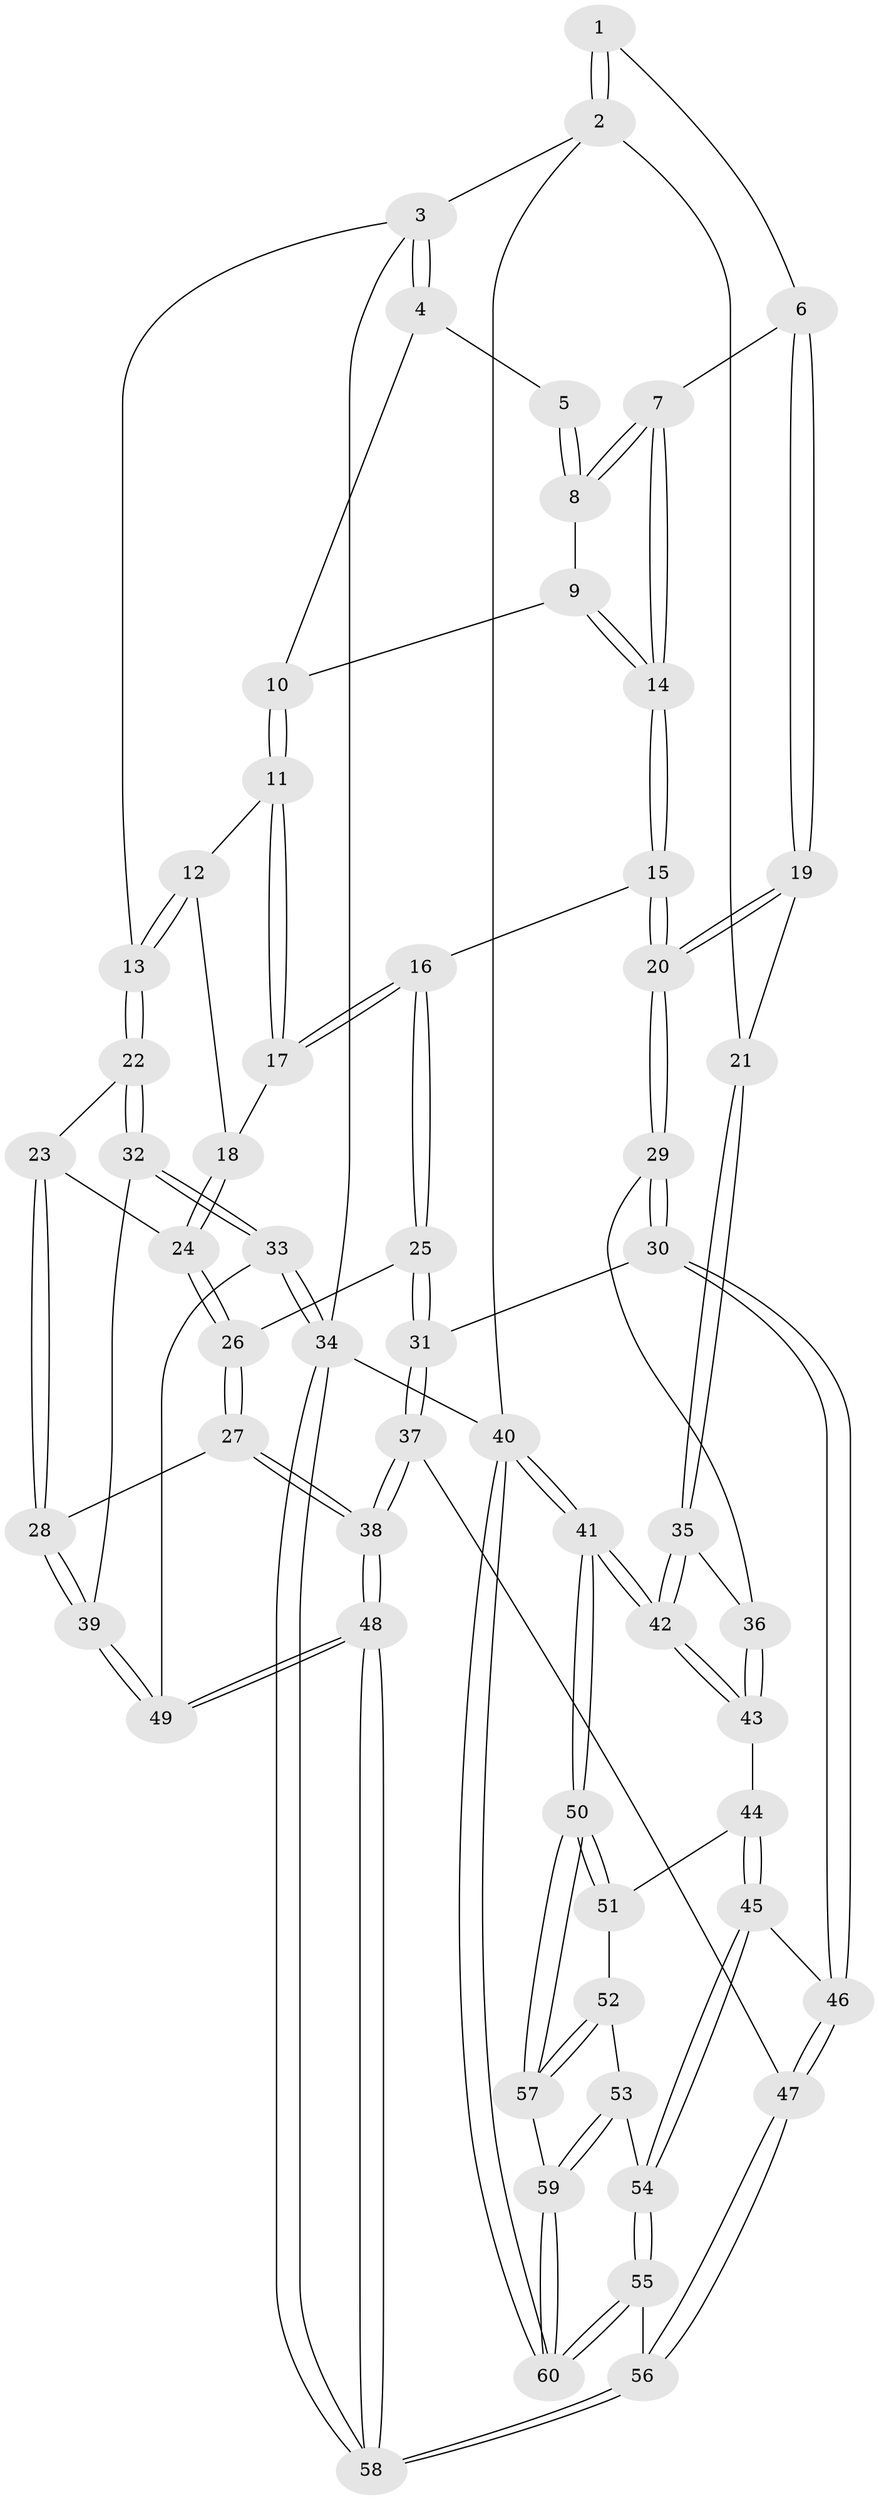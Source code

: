 // Generated by graph-tools (version 1.1) at 2025/03/03/09/25 03:03:17]
// undirected, 60 vertices, 147 edges
graph export_dot {
graph [start="1"]
  node [color=gray90,style=filled];
  1 [pos="+0.729147454809956+0"];
  2 [pos="+1+0"];
  3 [pos="+0+0"];
  4 [pos="+0.2318179446751762+0"];
  5 [pos="+0.624784893739362+0"];
  6 [pos="+0.7075072272414094+0.18065817044491714"];
  7 [pos="+0.6873578649342147+0.18657227810211163"];
  8 [pos="+0.5028909541849907+0.11129762183507937"];
  9 [pos="+0.4470057059142876+0.14256921612350165"];
  10 [pos="+0.3570708005030227+0.1094120122753788"];
  11 [pos="+0.3123435765626793+0.1871038894858752"];
  12 [pos="+0.17822151548560183+0.21356243579218315"];
  13 [pos="+0+0"];
  14 [pos="+0.5114364159037321+0.3082360976777046"];
  15 [pos="+0.48165219842426843+0.39151574726013266"];
  16 [pos="+0.42266090069676+0.4160028608429198"];
  17 [pos="+0.32704052773974107+0.2548496625773288"];
  18 [pos="+0.17693112163709895+0.33022657514617676"];
  19 [pos="+0.7584598148986231+0.22880162186107514"];
  20 [pos="+0.7370701093730417+0.5116132587478006"];
  21 [pos="+1+0.20853276859022757"];
  22 [pos="+0+0.335761419260967"];
  23 [pos="+0.07546889917013025+0.42860723126280004"];
  24 [pos="+0.1592935858315732+0.4008424281435957"];
  25 [pos="+0.3775683717679955+0.4618122828730993"];
  26 [pos="+0.36189181221608085+0.46915121474300486"];
  27 [pos="+0.27910673354279625+0.6766693120479964"];
  28 [pos="+0.11767326860298967+0.6832992360297746"];
  29 [pos="+0.7441631291675016+0.5218305035548357"];
  30 [pos="+0.6987987394558168+0.6170984924709109"];
  31 [pos="+0.4982547244907389+0.6220078351858822"];
  32 [pos="+0+0.7527369864040601"];
  33 [pos="+0+0.7864375074795518"];
  34 [pos="+0+1"];
  35 [pos="+1+0.44533182950795325"];
  36 [pos="+0.7643877696755312+0.5223574820280693"];
  37 [pos="+0.4337415810925008+0.7906856022996512"];
  38 [pos="+0.371953125443538+0.7963134612778294"];
  39 [pos="+0.07761284295679423+0.7180440652170966"];
  40 [pos="+1+1"];
  41 [pos="+1+0.8711238313903823"];
  42 [pos="+1+0.6220807853203539"];
  43 [pos="+0.9180293777978725+0.7398895584296784"];
  44 [pos="+0.8815486476550513+0.7907309822860953"];
  45 [pos="+0.7105296155413717+0.7615609185975705"];
  46 [pos="+0.6871874071892828+0.7362289995063921"];
  47 [pos="+0.5291043700886122+0.8196300087783249"];
  48 [pos="+0.22994815717233139+1"];
  49 [pos="+0.1565429340459078+0.9518506284273794"];
  50 [pos="+1+0.8724205062744053"];
  51 [pos="+0.8847903779552024+0.7993808622312402"];
  52 [pos="+0.89744644162227+0.8709012610193676"];
  53 [pos="+0.8768013214970841+0.908432156013814"];
  54 [pos="+0.7272876456593724+0.8389755166929385"];
  55 [pos="+0.7062020690139804+1"];
  56 [pos="+0.6242862570815075+1"];
  57 [pos="+1+0.891069013482032"];
  58 [pos="+0.2233385111378978+1"];
  59 [pos="+0.8600732739220979+1"];
  60 [pos="+0.7673928694734169+1"];
  1 -- 2;
  1 -- 2;
  1 -- 6;
  2 -- 3;
  2 -- 21;
  2 -- 40;
  3 -- 4;
  3 -- 4;
  3 -- 13;
  3 -- 34;
  4 -- 5;
  4 -- 10;
  5 -- 8;
  5 -- 8;
  6 -- 7;
  6 -- 19;
  6 -- 19;
  7 -- 8;
  7 -- 8;
  7 -- 14;
  7 -- 14;
  8 -- 9;
  9 -- 10;
  9 -- 14;
  9 -- 14;
  10 -- 11;
  10 -- 11;
  11 -- 12;
  11 -- 17;
  11 -- 17;
  12 -- 13;
  12 -- 13;
  12 -- 18;
  13 -- 22;
  13 -- 22;
  14 -- 15;
  14 -- 15;
  15 -- 16;
  15 -- 20;
  15 -- 20;
  16 -- 17;
  16 -- 17;
  16 -- 25;
  16 -- 25;
  17 -- 18;
  18 -- 24;
  18 -- 24;
  19 -- 20;
  19 -- 20;
  19 -- 21;
  20 -- 29;
  20 -- 29;
  21 -- 35;
  21 -- 35;
  22 -- 23;
  22 -- 32;
  22 -- 32;
  23 -- 24;
  23 -- 28;
  23 -- 28;
  24 -- 26;
  24 -- 26;
  25 -- 26;
  25 -- 31;
  25 -- 31;
  26 -- 27;
  26 -- 27;
  27 -- 28;
  27 -- 38;
  27 -- 38;
  28 -- 39;
  28 -- 39;
  29 -- 30;
  29 -- 30;
  29 -- 36;
  30 -- 31;
  30 -- 46;
  30 -- 46;
  31 -- 37;
  31 -- 37;
  32 -- 33;
  32 -- 33;
  32 -- 39;
  33 -- 34;
  33 -- 34;
  33 -- 49;
  34 -- 58;
  34 -- 58;
  34 -- 40;
  35 -- 36;
  35 -- 42;
  35 -- 42;
  36 -- 43;
  36 -- 43;
  37 -- 38;
  37 -- 38;
  37 -- 47;
  38 -- 48;
  38 -- 48;
  39 -- 49;
  39 -- 49;
  40 -- 41;
  40 -- 41;
  40 -- 60;
  40 -- 60;
  41 -- 42;
  41 -- 42;
  41 -- 50;
  41 -- 50;
  42 -- 43;
  42 -- 43;
  43 -- 44;
  44 -- 45;
  44 -- 45;
  44 -- 51;
  45 -- 46;
  45 -- 54;
  45 -- 54;
  46 -- 47;
  46 -- 47;
  47 -- 56;
  47 -- 56;
  48 -- 49;
  48 -- 49;
  48 -- 58;
  48 -- 58;
  50 -- 51;
  50 -- 51;
  50 -- 57;
  50 -- 57;
  51 -- 52;
  52 -- 53;
  52 -- 57;
  52 -- 57;
  53 -- 54;
  53 -- 59;
  53 -- 59;
  54 -- 55;
  54 -- 55;
  55 -- 56;
  55 -- 60;
  55 -- 60;
  56 -- 58;
  56 -- 58;
  57 -- 59;
  59 -- 60;
  59 -- 60;
}
